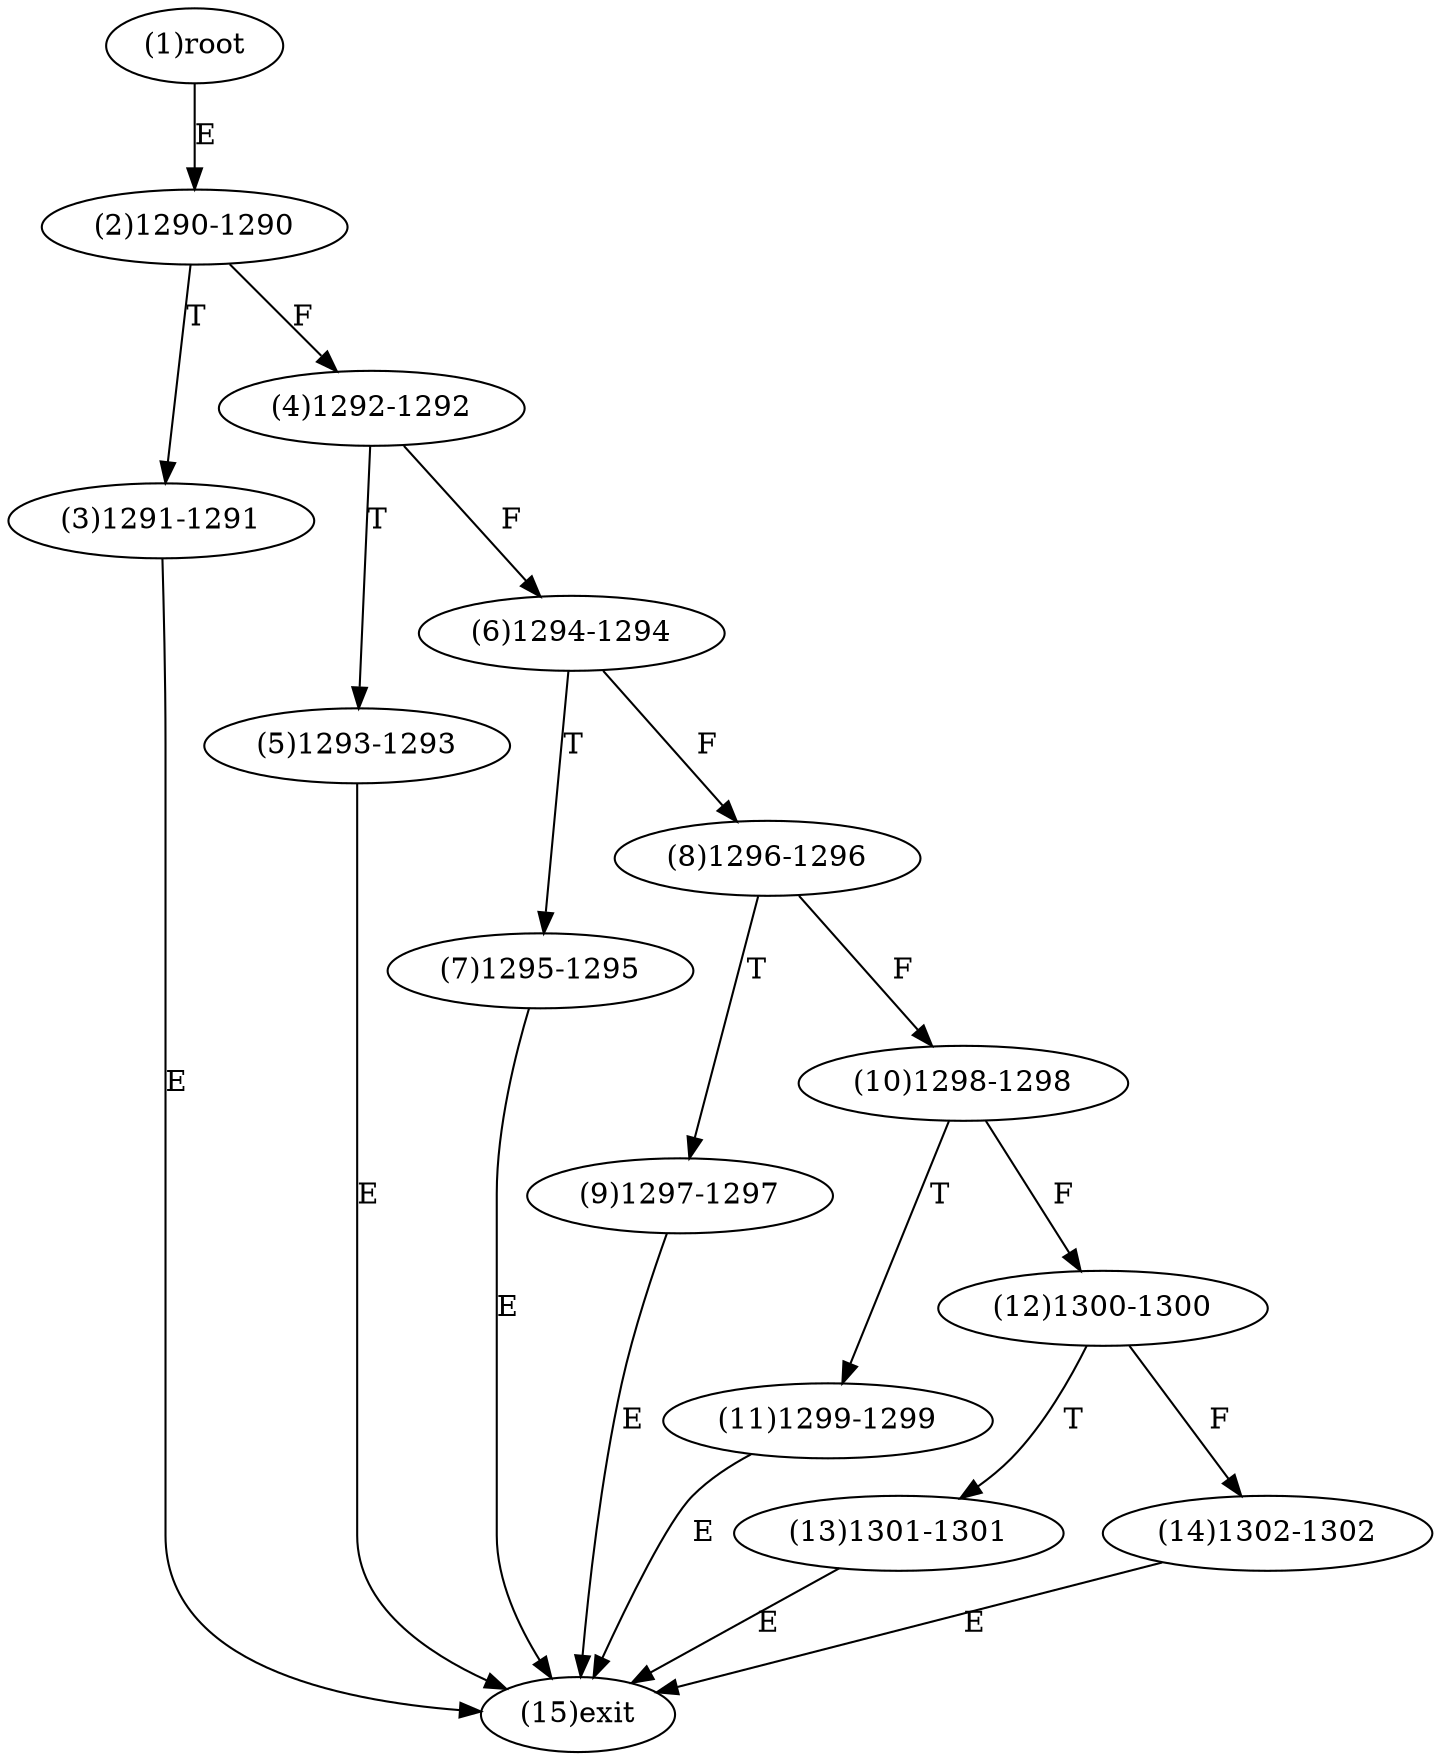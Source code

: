 digraph "" { 
1[ label="(1)root"];
2[ label="(2)1290-1290"];
3[ label="(3)1291-1291"];
4[ label="(4)1292-1292"];
5[ label="(5)1293-1293"];
6[ label="(6)1294-1294"];
7[ label="(7)1295-1295"];
8[ label="(8)1296-1296"];
9[ label="(9)1297-1297"];
10[ label="(10)1298-1298"];
11[ label="(11)1299-1299"];
12[ label="(12)1300-1300"];
13[ label="(13)1301-1301"];
14[ label="(14)1302-1302"];
15[ label="(15)exit"];
1->2[ label="E"];
2->4[ label="F"];
2->3[ label="T"];
3->15[ label="E"];
4->6[ label="F"];
4->5[ label="T"];
5->15[ label="E"];
6->8[ label="F"];
6->7[ label="T"];
7->15[ label="E"];
8->10[ label="F"];
8->9[ label="T"];
9->15[ label="E"];
10->12[ label="F"];
10->11[ label="T"];
11->15[ label="E"];
12->14[ label="F"];
12->13[ label="T"];
13->15[ label="E"];
14->15[ label="E"];
}